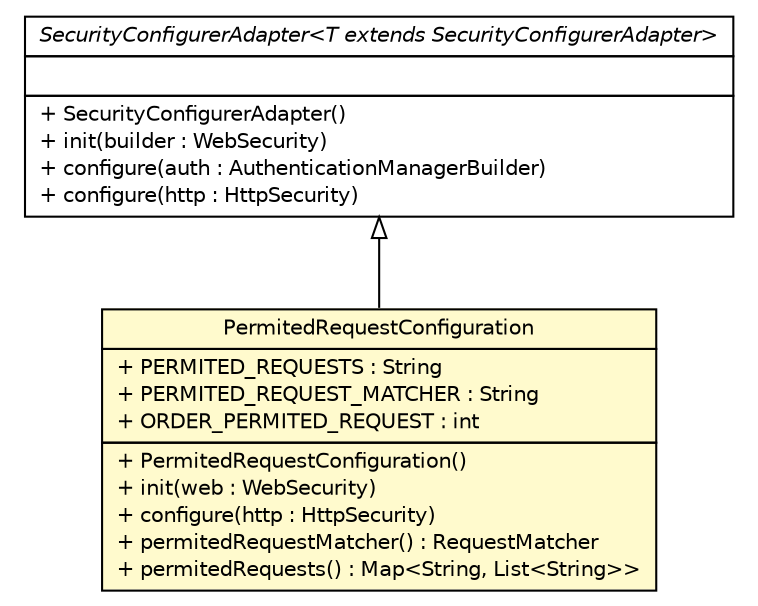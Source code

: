 #!/usr/local/bin/dot
#
# Class diagram 
# Generated by UMLGraph version R5_6-24-gf6e263 (http://www.umlgraph.org/)
#

digraph G {
	edge [fontname="Helvetica",fontsize=10,labelfontname="Helvetica",labelfontsize=10];
	node [fontname="Helvetica",fontsize=10,shape=plaintext];
	nodesep=0.25;
	ranksep=0.5;
	// cn.home1.oss.lib.security.starter.SecurityConfigurerAdapter<T extends cn.home1.oss.lib.security.starter.SecurityConfigurerAdapter>
	c2597 [label=<<table title="cn.home1.oss.lib.security.starter.SecurityConfigurerAdapter" border="0" cellborder="1" cellspacing="0" cellpadding="2" port="p" href="./SecurityConfigurerAdapter.html">
		<tr><td><table border="0" cellspacing="0" cellpadding="1">
<tr><td align="center" balign="center"><font face="Helvetica-Oblique"> SecurityConfigurerAdapter&lt;T extends SecurityConfigurerAdapter&gt; </font></td></tr>
		</table></td></tr>
		<tr><td><table border="0" cellspacing="0" cellpadding="1">
<tr><td align="left" balign="left">  </td></tr>
		</table></td></tr>
		<tr><td><table border="0" cellspacing="0" cellpadding="1">
<tr><td align="left" balign="left"> + SecurityConfigurerAdapter() </td></tr>
<tr><td align="left" balign="left"> + init(builder : WebSecurity) </td></tr>
<tr><td align="left" balign="left"> + configure(auth : AuthenticationManagerBuilder) </td></tr>
<tr><td align="left" balign="left"> + configure(http : HttpSecurity) </td></tr>
		</table></td></tr>
		</table>>, URL="./SecurityConfigurerAdapter.html", fontname="Helvetica", fontcolor="black", fontsize=10.0];
	// cn.home1.oss.lib.security.starter.PermitedRequestConfiguration
	c2599 [label=<<table title="cn.home1.oss.lib.security.starter.PermitedRequestConfiguration" border="0" cellborder="1" cellspacing="0" cellpadding="2" port="p" bgcolor="lemonChiffon" href="./PermitedRequestConfiguration.html">
		<tr><td><table border="0" cellspacing="0" cellpadding="1">
<tr><td align="center" balign="center"> PermitedRequestConfiguration </td></tr>
		</table></td></tr>
		<tr><td><table border="0" cellspacing="0" cellpadding="1">
<tr><td align="left" balign="left"> + PERMITED_REQUESTS : String </td></tr>
<tr><td align="left" balign="left"> + PERMITED_REQUEST_MATCHER : String </td></tr>
<tr><td align="left" balign="left"> + ORDER_PERMITED_REQUEST : int </td></tr>
		</table></td></tr>
		<tr><td><table border="0" cellspacing="0" cellpadding="1">
<tr><td align="left" balign="left"> + PermitedRequestConfiguration() </td></tr>
<tr><td align="left" balign="left"> + init(web : WebSecurity) </td></tr>
<tr><td align="left" balign="left"> + configure(http : HttpSecurity) </td></tr>
<tr><td align="left" balign="left"> + permitedRequestMatcher() : RequestMatcher </td></tr>
<tr><td align="left" balign="left"> + permitedRequests() : Map&lt;String, List&lt;String&gt;&gt; </td></tr>
		</table></td></tr>
		</table>>, URL="./PermitedRequestConfiguration.html", fontname="Helvetica", fontcolor="black", fontsize=10.0];
	//cn.home1.oss.lib.security.starter.PermitedRequestConfiguration extends cn.home1.oss.lib.security.starter.SecurityConfigurerAdapter<cn.home1.oss.lib.security.starter.PermitedRequestConfiguration>
	c2597:p -> c2599:p [dir=back,arrowtail=empty];
}


